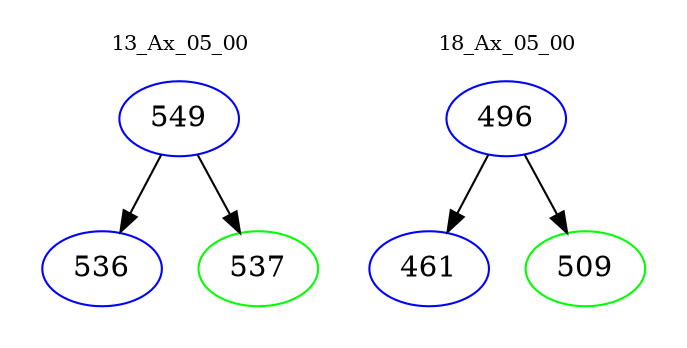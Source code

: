 digraph{
subgraph cluster_0 {
color = white
label = "13_Ax_05_00";
fontsize=10;
T0_549 [label="549", color="blue"]
T0_549 -> T0_536 [color="black"]
T0_536 [label="536", color="blue"]
T0_549 -> T0_537 [color="black"]
T0_537 [label="537", color="green"]
}
subgraph cluster_1 {
color = white
label = "18_Ax_05_00";
fontsize=10;
T1_496 [label="496", color="blue"]
T1_496 -> T1_461 [color="black"]
T1_461 [label="461", color="blue"]
T1_496 -> T1_509 [color="black"]
T1_509 [label="509", color="green"]
}
}
